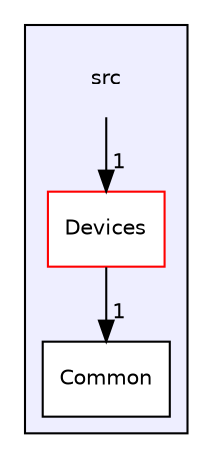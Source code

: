 digraph "src" {
  compound=true
  node [ fontsize="10", fontname="Helvetica"];
  edge [ labelfontsize="10", labelfontname="Helvetica"];
  subgraph clusterdir_68267d1309a1af8e8297ef4c3efbcdba {
    graph [ bgcolor="#eeeeff", pencolor="black", label="" URL="dir_68267d1309a1af8e8297ef4c3efbcdba.html"];
    dir_68267d1309a1af8e8297ef4c3efbcdba [shape=plaintext label="src"];
    dir_ba210d1fa67db7bee1bb22e0a3c11d9f [shape=box label="Common" color="black" fillcolor="white" style="filled" URL="dir_ba210d1fa67db7bee1bb22e0a3c11d9f.html"];
    dir_27b17494125eb78195473abe004504ab [shape=box label="Devices" color="red" fillcolor="white" style="filled" URL="dir_27b17494125eb78195473abe004504ab.html"];
  }
  dir_68267d1309a1af8e8297ef4c3efbcdba->dir_27b17494125eb78195473abe004504ab [headlabel="1", labeldistance=1.5 headhref="dir_000000_000002.html"];
  dir_27b17494125eb78195473abe004504ab->dir_ba210d1fa67db7bee1bb22e0a3c11d9f [headlabel="1", labeldistance=1.5 headhref="dir_000002_000001.html"];
}

